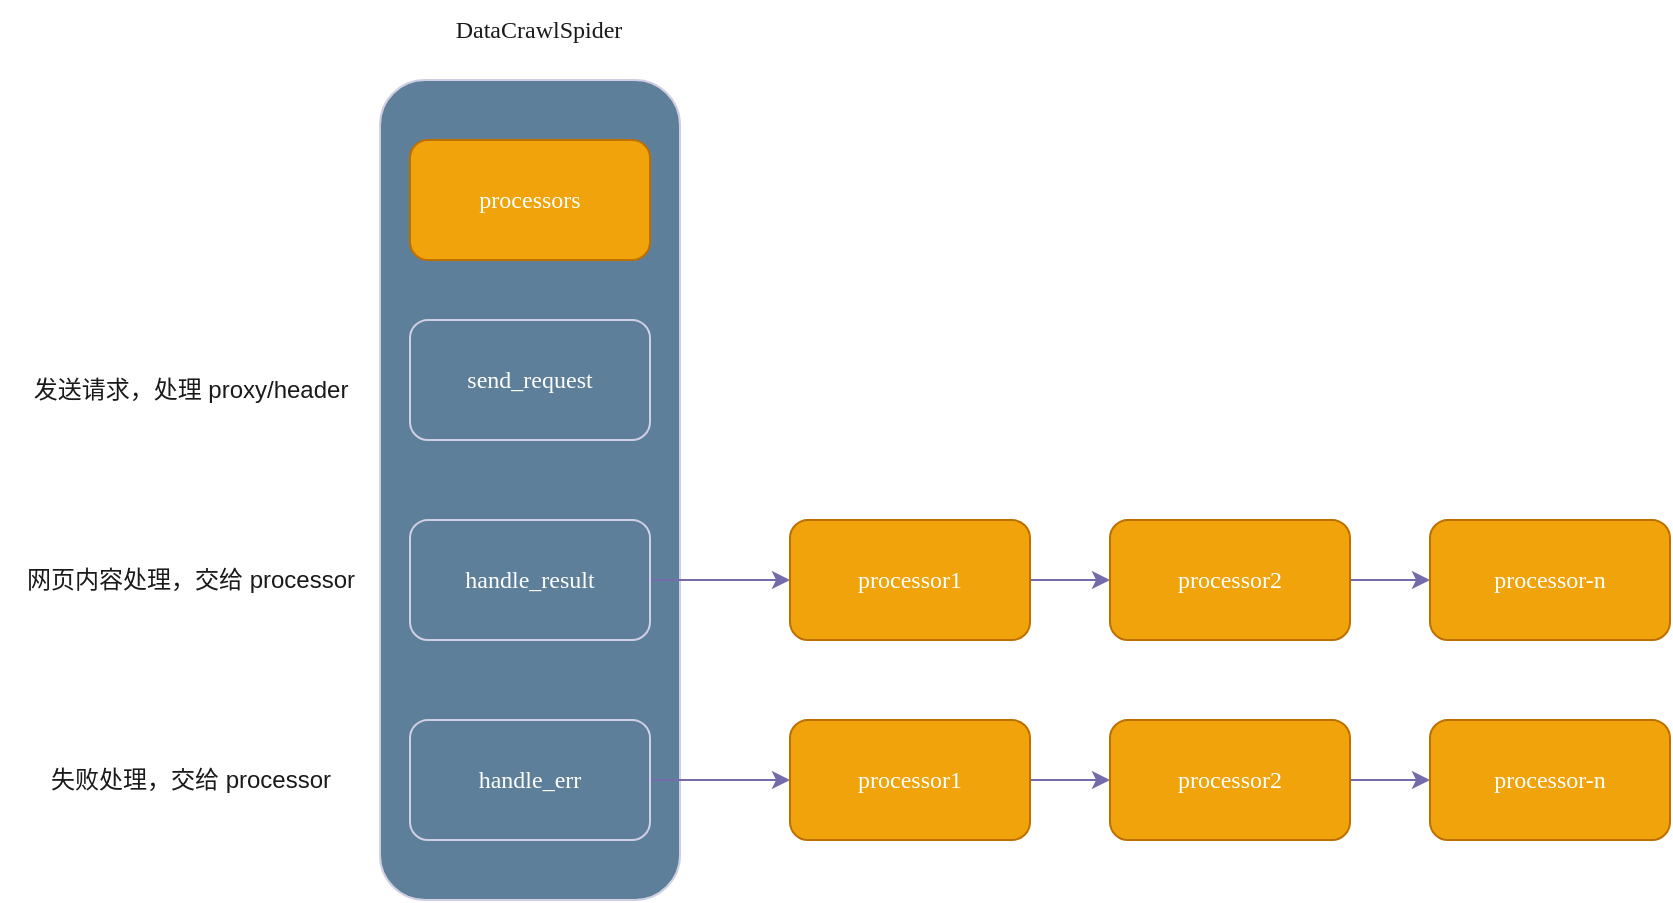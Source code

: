 <mxfile version="21.3.2" type="github" pages="2">
  <diagram name="DataCrawlSpider" id="wHlwaz7DuKsEuBHA9EsY">
    <mxGraphModel dx="1213" dy="714" grid="1" gridSize="10" guides="1" tooltips="1" connect="1" arrows="1" fold="1" page="1" pageScale="1" pageWidth="827" pageHeight="1169" math="0" shadow="0">
      <root>
        <mxCell id="0" />
        <mxCell id="1" parent="0" />
        <mxCell id="yCIPBmZsUvXDFblfL8Xe-15" value="" style="rounded=1;whiteSpace=wrap;html=1;strokeColor=#D0CEE2;fillColor=#5D7F99;fontFamily=Comic Sans MS;labelBackgroundColor=none;fontColor=#1A1A1A;" vertex="1" parent="1">
          <mxGeometry x="275" y="70" width="150" height="410" as="geometry" />
        </mxCell>
        <mxCell id="yCIPBmZsUvXDFblfL8Xe-2" value="send_request" style="rounded=1;whiteSpace=wrap;html=1;strokeColor=#D0CEE2;fontColor=#FFFFFF;fillColor=#5D7F99;fontFamily=Comic Sans MS;labelBackgroundColor=none;" vertex="1" parent="1">
          <mxGeometry x="290" y="190" width="120" height="60" as="geometry" />
        </mxCell>
        <mxCell id="yCIPBmZsUvXDFblfL8Xe-13" value="" style="edgeStyle=orthogonalEdgeStyle;rounded=0;orthogonalLoop=1;jettySize=auto;html=1;strokeColor=#736CA8;fontColor=default;fontFamily=Comic Sans MS;labelBackgroundColor=none;" edge="1" parent="1" source="yCIPBmZsUvXDFblfL8Xe-3" target="yCIPBmZsUvXDFblfL8Xe-7">
          <mxGeometry relative="1" as="geometry" />
        </mxCell>
        <mxCell id="yCIPBmZsUvXDFblfL8Xe-3" value="handle_result" style="rounded=1;whiteSpace=wrap;html=1;strokeColor=#D0CEE2;fontColor=#FFFFFF;fillColor=#5D7F99;fontFamily=Comic Sans MS;labelBackgroundColor=none;" vertex="1" parent="1">
          <mxGeometry x="290" y="290" width="120" height="60" as="geometry" />
        </mxCell>
        <mxCell id="yCIPBmZsUvXDFblfL8Xe-14" value="" style="edgeStyle=orthogonalEdgeStyle;rounded=0;orthogonalLoop=1;jettySize=auto;html=1;strokeColor=#736CA8;fontColor=default;fontFamily=Comic Sans MS;labelBackgroundColor=none;" edge="1" parent="1" source="yCIPBmZsUvXDFblfL8Xe-4" target="yCIPBmZsUvXDFblfL8Xe-9">
          <mxGeometry relative="1" as="geometry" />
        </mxCell>
        <mxCell id="yCIPBmZsUvXDFblfL8Xe-4" value="handle_err" style="rounded=1;whiteSpace=wrap;html=1;strokeColor=#D0CEE2;fontColor=#FFFFFF;fillColor=#5D7F99;fontFamily=Comic Sans MS;labelBackgroundColor=none;" vertex="1" parent="1">
          <mxGeometry x="290" y="390" width="120" height="60" as="geometry" />
        </mxCell>
        <mxCell id="yCIPBmZsUvXDFblfL8Xe-11" value="" style="edgeStyle=orthogonalEdgeStyle;rounded=0;orthogonalLoop=1;jettySize=auto;html=1;strokeColor=#736CA8;fontColor=default;fontFamily=Comic Sans MS;labelBackgroundColor=none;" edge="1" parent="1" source="yCIPBmZsUvXDFblfL8Xe-7" target="yCIPBmZsUvXDFblfL8Xe-8">
          <mxGeometry relative="1" as="geometry" />
        </mxCell>
        <mxCell id="yCIPBmZsUvXDFblfL8Xe-7" value="processor1" style="rounded=1;whiteSpace=wrap;html=1;strokeColor=#BD7000;fillColor=#f0a30a;fontFamily=Comic Sans MS;labelBackgroundColor=none;fontColor=#FFFFFF;" vertex="1" parent="1">
          <mxGeometry x="480" y="290" width="120" height="60" as="geometry" />
        </mxCell>
        <mxCell id="yCIPBmZsUvXDFblfL8Xe-20" value="" style="edgeStyle=orthogonalEdgeStyle;rounded=0;orthogonalLoop=1;jettySize=auto;html=1;strokeColor=#736CA8;fontColor=default;labelBackgroundColor=none;" edge="1" parent="1" source="yCIPBmZsUvXDFblfL8Xe-8" target="yCIPBmZsUvXDFblfL8Xe-19">
          <mxGeometry relative="1" as="geometry" />
        </mxCell>
        <mxCell id="yCIPBmZsUvXDFblfL8Xe-8" value="processor2" style="rounded=1;whiteSpace=wrap;html=1;strokeColor=#BD7000;fillColor=#f0a30a;fontFamily=Comic Sans MS;labelBackgroundColor=none;fontColor=#FFFFFF;" vertex="1" parent="1">
          <mxGeometry x="640" y="290" width="120" height="60" as="geometry" />
        </mxCell>
        <mxCell id="yCIPBmZsUvXDFblfL8Xe-12" value="" style="edgeStyle=orthogonalEdgeStyle;rounded=0;orthogonalLoop=1;jettySize=auto;html=1;strokeColor=#736CA8;fontColor=default;fontFamily=Comic Sans MS;labelBackgroundColor=none;" edge="1" parent="1" source="yCIPBmZsUvXDFblfL8Xe-9" target="yCIPBmZsUvXDFblfL8Xe-10">
          <mxGeometry relative="1" as="geometry" />
        </mxCell>
        <mxCell id="yCIPBmZsUvXDFblfL8Xe-9" value="processor1" style="rounded=1;whiteSpace=wrap;html=1;strokeColor=#BD7000;fillColor=#f0a30a;fontFamily=Comic Sans MS;labelBackgroundColor=none;fontColor=#FFFFFF;" vertex="1" parent="1">
          <mxGeometry x="480" y="390" width="120" height="60" as="geometry" />
        </mxCell>
        <mxCell id="yCIPBmZsUvXDFblfL8Xe-22" value="" style="edgeStyle=orthogonalEdgeStyle;rounded=0;orthogonalLoop=1;jettySize=auto;html=1;strokeColor=#736CA8;fontColor=default;labelBackgroundColor=none;" edge="1" parent="1" source="yCIPBmZsUvXDFblfL8Xe-10" target="yCIPBmZsUvXDFblfL8Xe-21">
          <mxGeometry relative="1" as="geometry" />
        </mxCell>
        <mxCell id="yCIPBmZsUvXDFblfL8Xe-10" value="processor2" style="rounded=1;whiteSpace=wrap;html=1;strokeColor=#BD7000;fillColor=#f0a30a;fontFamily=Comic Sans MS;labelBackgroundColor=none;fontColor=#FFFFFF;" vertex="1" parent="1">
          <mxGeometry x="640" y="390" width="120" height="60" as="geometry" />
        </mxCell>
        <mxCell id="yCIPBmZsUvXDFblfL8Xe-17" value="DataCrawlSpider" style="text;html=1;align=center;verticalAlign=middle;resizable=0;points=[];autosize=1;strokeColor=none;fillColor=none;fontColor=#1A1A1A;fontFamily=Comic Sans MS;labelBackgroundColor=none;" vertex="1" parent="1">
          <mxGeometry x="294" y="30" width="120" height="30" as="geometry" />
        </mxCell>
        <mxCell id="yCIPBmZsUvXDFblfL8Xe-18" value="processors" style="rounded=1;whiteSpace=wrap;html=1;strokeColor=#BD7000;fillColor=#f0a30a;fontFamily=Comic Sans MS;labelBackgroundColor=none;fontColor=#FFFFFF;" vertex="1" parent="1">
          <mxGeometry x="290" y="100" width="120" height="60" as="geometry" />
        </mxCell>
        <mxCell id="yCIPBmZsUvXDFblfL8Xe-19" value="processor-n" style="rounded=1;whiteSpace=wrap;html=1;strokeColor=#BD7000;fillColor=#f0a30a;fontFamily=Comic Sans MS;labelBackgroundColor=none;fontColor=#FFFFFF;" vertex="1" parent="1">
          <mxGeometry x="800" y="290" width="120" height="60" as="geometry" />
        </mxCell>
        <mxCell id="yCIPBmZsUvXDFblfL8Xe-21" value="processor-n" style="rounded=1;whiteSpace=wrap;html=1;strokeColor=#BD7000;fillColor=#f0a30a;fontFamily=Comic Sans MS;labelBackgroundColor=none;fontColor=#FFFFFF;" vertex="1" parent="1">
          <mxGeometry x="800" y="390" width="120" height="60" as="geometry" />
        </mxCell>
        <mxCell id="m9tCtqAkcA0EZ3P1oYfg-1" value="发送请求，处理 proxy/header" style="text;html=1;align=center;verticalAlign=middle;resizable=0;points=[];autosize=1;strokeColor=none;fillColor=none;fontColor=#1A1A1A;" vertex="1" parent="1">
          <mxGeometry x="90" y="210" width="180" height="30" as="geometry" />
        </mxCell>
        <mxCell id="m9tCtqAkcA0EZ3P1oYfg-2" value="网页内容处理，交给 processor" style="text;html=1;align=center;verticalAlign=middle;resizable=0;points=[];autosize=1;strokeColor=none;fillColor=none;fontColor=#1A1A1A;" vertex="1" parent="1">
          <mxGeometry x="85" y="305" width="190" height="30" as="geometry" />
        </mxCell>
        <mxCell id="m9tCtqAkcA0EZ3P1oYfg-3" value="失败处理，交给 processor" style="text;html=1;align=center;verticalAlign=middle;resizable=0;points=[];autosize=1;strokeColor=none;fillColor=none;fontColor=#1A1A1A;" vertex="1" parent="1">
          <mxGeometry x="100" y="405" width="160" height="30" as="geometry" />
        </mxCell>
      </root>
    </mxGraphModel>
  </diagram>
  <diagram id="zWjG9VJcr0VA6pWLbUWV" name="Processor">
    <mxGraphModel dx="1213" dy="714" grid="1" gridSize="10" guides="1" tooltips="1" connect="1" arrows="1" fold="1" page="1" pageScale="1" pageWidth="827" pageHeight="1169" math="0" shadow="0">
      <root>
        <mxCell id="0" />
        <mxCell id="1" parent="0" />
        <mxCell id="3PIVF1K6ltQ8ghZyeQ8y-1" value="" style="rounded=1;whiteSpace=wrap;html=1;strokeColor=#D0CEE2;fillColor=#5D7F99;fontFamily=Comic Sans MS;labelBackgroundColor=none;fontColor=#1A1A1A;" vertex="1" parent="1">
          <mxGeometry x="275" y="160" width="175" height="410" as="geometry" />
        </mxCell>
        <mxCell id="3PIVF1K6ltQ8ghZyeQ8y-2" value="&lt;font color=&quot;#ffffff&quot;&gt;should_send_request&lt;/font&gt;" style="rounded=1;whiteSpace=wrap;html=1;strokeColor=#D0CEE2;fontColor=#1A1A1A;fillColor=#5D7F99;fontFamily=Comic Sans MS;labelBackgroundColor=none;" vertex="1" parent="1">
          <mxGeometry x="290" y="190" width="140" height="60" as="geometry" />
        </mxCell>
        <mxCell id="3PIVF1K6ltQ8ghZyeQ8y-3" value="handle_result" style="rounded=1;whiteSpace=wrap;html=1;strokeColor=#D0CEE2;fontColor=#FFFFFF;fillColor=#5D7F99;fontFamily=Comic Sans MS;labelBackgroundColor=none;" vertex="1" parent="1">
          <mxGeometry x="290" y="290" width="140" height="60" as="geometry" />
        </mxCell>
        <mxCell id="3PIVF1K6ltQ8ghZyeQ8y-4" value="handle_err" style="rounded=1;whiteSpace=wrap;html=1;strokeColor=#D0CEE2;fontColor=#FFFFFF;fillColor=#5D7F99;fontFamily=Comic Sans MS;labelBackgroundColor=none;" vertex="1" parent="1">
          <mxGeometry x="290" y="380" width="140" height="60" as="geometry" />
        </mxCell>
        <mxCell id="3PIVF1K6ltQ8ghZyeQ8y-5" value="Processor" style="text;html=1;align=center;verticalAlign=middle;resizable=0;points=[];autosize=1;strokeColor=none;fillColor=none;fontColor=#1A1A1A;fontFamily=Comic Sans MS;labelBackgroundColor=none;" vertex="1" parent="1">
          <mxGeometry x="320" y="120" width="80" height="30" as="geometry" />
        </mxCell>
        <mxCell id="3PIVF1K6ltQ8ghZyeQ8y-7" value="process_request" style="rounded=1;whiteSpace=wrap;html=1;strokeColor=#D0CEE2;fontColor=#FFFFFF;fillColor=#5D7F99;fontFamily=Comic Sans MS;labelBackgroundColor=none;" vertex="1" parent="1">
          <mxGeometry x="290" y="470" width="140" height="60" as="geometry" />
        </mxCell>
        <mxCell id="I7_Cn8Qya-3vzC_jcMuQ-1" value="是否需要发送请求" style="text;html=1;align=center;verticalAlign=middle;resizable=0;points=[];autosize=1;strokeColor=none;fillColor=none;fontColor=#1A1A1A;" vertex="1" parent="1">
          <mxGeometry x="460" y="205" width="120" height="30" as="geometry" />
        </mxCell>
        <mxCell id="I7_Cn8Qya-3vzC_jcMuQ-2" value="处理请求响应" style="text;html=1;align=center;verticalAlign=middle;resizable=0;points=[];autosize=1;strokeColor=none;fillColor=none;fontColor=#1A1A1A;" vertex="1" parent="1">
          <mxGeometry x="470" y="308" width="100" height="30" as="geometry" />
        </mxCell>
        <mxCell id="I7_Cn8Qya-3vzC_jcMuQ-3" value="处理请求失败" style="text;html=1;align=center;verticalAlign=middle;resizable=0;points=[];autosize=1;strokeColor=none;fillColor=none;fontColor=#1A1A1A;" vertex="1" parent="1">
          <mxGeometry x="470" y="395" width="100" height="30" as="geometry" />
        </mxCell>
        <mxCell id="I7_Cn8Qya-3vzC_jcMuQ-4" value="预处理 request，可做修改" style="text;html=1;align=center;verticalAlign=middle;resizable=0;points=[];autosize=1;strokeColor=none;fillColor=none;fontColor=#1A1A1A;" vertex="1" parent="1">
          <mxGeometry x="450" y="485" width="160" height="30" as="geometry" />
        </mxCell>
      </root>
    </mxGraphModel>
  </diagram>
</mxfile>
